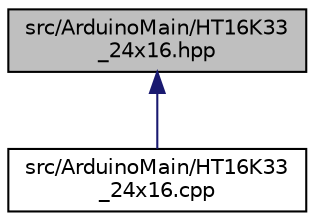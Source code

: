 digraph "src/ArduinoMain/HT16K33_24x16.hpp"
{
 // LATEX_PDF_SIZE
  edge [fontname="Helvetica",fontsize="10",labelfontname="Helvetica",labelfontsize="10"];
  node [fontname="Helvetica",fontsize="10",shape=record];
  Node1 [label="src/ArduinoMain/HT16K33\l_24x16.hpp",height=0.2,width=0.4,color="black", fillcolor="grey75", style="filled", fontcolor="black",tooltip="24x16サイズのLEDパネルクラス"];
  Node1 -> Node2 [dir="back",color="midnightblue",fontsize="10",style="solid",fontname="Helvetica"];
  Node2 [label="src/ArduinoMain/HT16K33\l_24x16.cpp",height=0.2,width=0.4,color="black", fillcolor="white", style="filled",URL="$HT16K33__24x16_8cpp.html",tooltip="24x16サイズのLEDパネルクラス"];
}
